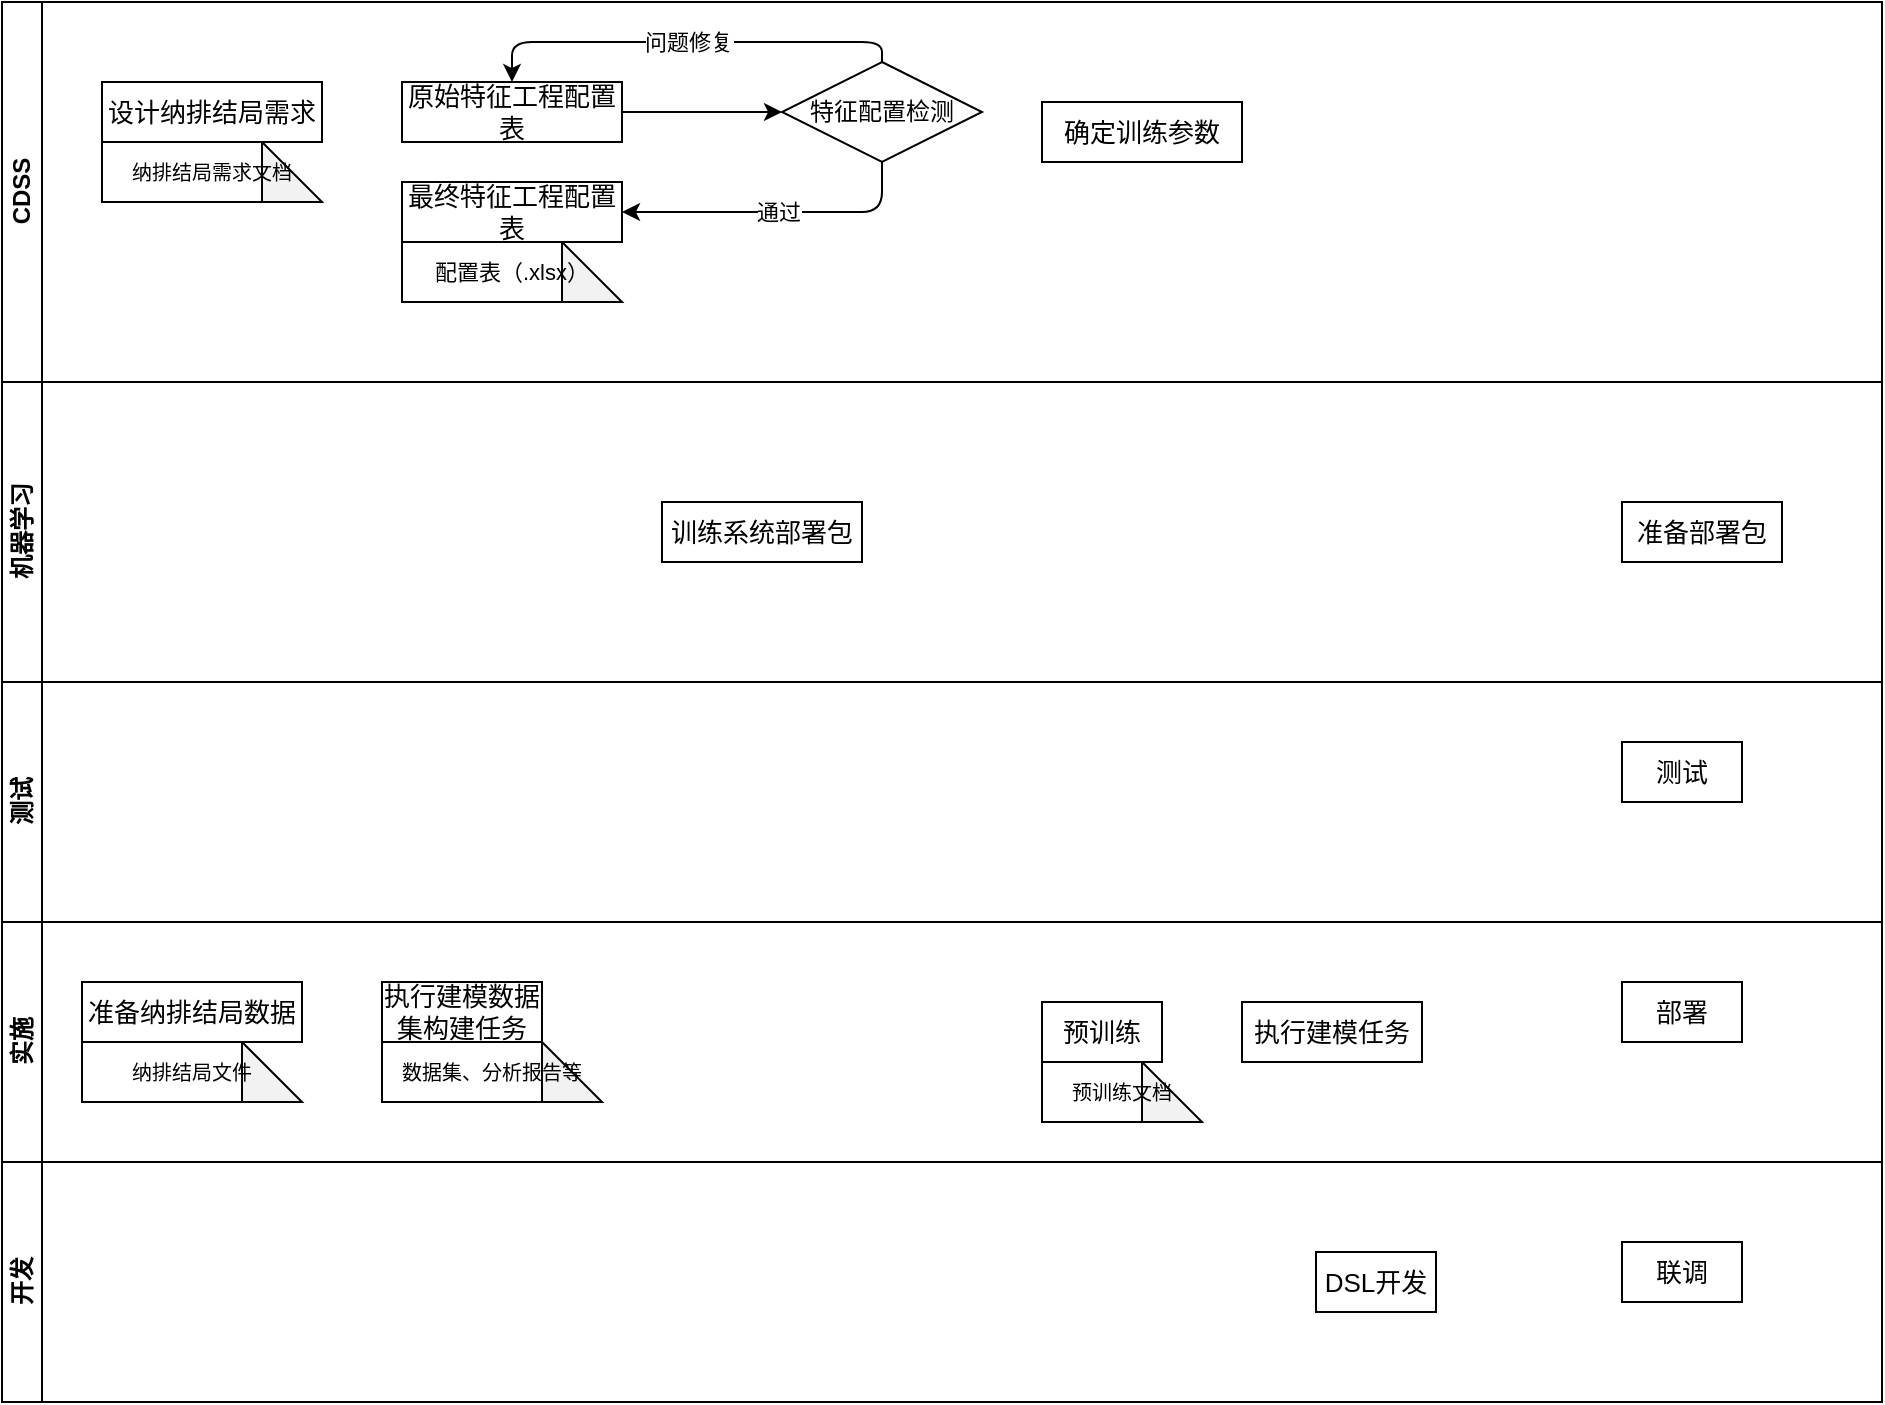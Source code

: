 <mxfile version="14.2.7" type="github">
  <diagram id="prtHgNgQTEPvFCAcTncT" name="Page-1">
    <mxGraphModel dx="1188" dy="662" grid="1" gridSize="10" guides="1" tooltips="1" connect="1" arrows="1" fold="1" page="1" pageScale="1" pageWidth="827" pageHeight="1169" math="0" shadow="0">
      <root>
        <mxCell id="0" />
        <mxCell id="1" parent="0" />
        <mxCell id="kcl3Uq8IHJ8QSEK5oFKa-61" value="开发" style="swimlane;html=1;startSize=20;horizontal=0;" vertex="1" parent="1">
          <mxGeometry x="110" y="850" width="940" height="120" as="geometry">
            <mxRectangle x="20" width="580" height="20" as="alternateBounds" />
          </mxGeometry>
        </mxCell>
        <mxCell id="kcl3Uq8IHJ8QSEK5oFKa-138" value="&lt;span style=&quot;font-size: 13px&quot;&gt;DSL开发&lt;/span&gt;" style="rounded=0;whiteSpace=wrap;html=1;fontFamily=Helvetica;fontSize=12;fontColor=#000000;align=center;" vertex="1" parent="kcl3Uq8IHJ8QSEK5oFKa-61">
          <mxGeometry x="657" y="45" width="60" height="30" as="geometry" />
        </mxCell>
        <mxCell id="kcl3Uq8IHJ8QSEK5oFKa-139" value="&lt;span style=&quot;font-size: 13px&quot;&gt;联调&lt;/span&gt;" style="rounded=0;whiteSpace=wrap;html=1;fontFamily=Helvetica;fontSize=12;fontColor=#000000;align=center;" vertex="1" parent="kcl3Uq8IHJ8QSEK5oFKa-61">
          <mxGeometry x="810" y="40" width="60" height="30" as="geometry" />
        </mxCell>
        <mxCell id="kcl3Uq8IHJ8QSEK5oFKa-94" value="实施" style="swimlane;html=1;startSize=20;horizontal=0;" vertex="1" parent="1">
          <mxGeometry x="110" y="730" width="940" height="120" as="geometry">
            <mxRectangle x="20" width="580" height="20" as="alternateBounds" />
          </mxGeometry>
        </mxCell>
        <mxCell id="kcl3Uq8IHJ8QSEK5oFKa-127" value="&lt;span style=&quot;font-size: 13px&quot;&gt;准备纳排结局数据&lt;/span&gt;" style="rounded=0;whiteSpace=wrap;html=1;fontFamily=Helvetica;fontSize=12;fontColor=#000000;align=center;" vertex="1" parent="kcl3Uq8IHJ8QSEK5oFKa-94">
          <mxGeometry x="40" y="30" width="110" height="30" as="geometry" />
        </mxCell>
        <mxCell id="kcl3Uq8IHJ8QSEK5oFKa-128" value="&lt;font style=&quot;font-size: 10px&quot;&gt;纳排结局文件&lt;/font&gt;" style="shape=note;whiteSpace=wrap;html=1;backgroundOutline=1;darkOpacity=0.05;" vertex="1" parent="kcl3Uq8IHJ8QSEK5oFKa-94">
          <mxGeometry x="40" y="60" width="110" height="30" as="geometry" />
        </mxCell>
        <mxCell id="kcl3Uq8IHJ8QSEK5oFKa-129" value="&lt;span style=&quot;font-size: 13px&quot;&gt;执行建模数据集构建任务&lt;/span&gt;" style="rounded=0;whiteSpace=wrap;html=1;fontFamily=Helvetica;fontSize=12;fontColor=#000000;align=center;" vertex="1" parent="kcl3Uq8IHJ8QSEK5oFKa-94">
          <mxGeometry x="190" y="30" width="80" height="30" as="geometry" />
        </mxCell>
        <mxCell id="kcl3Uq8IHJ8QSEK5oFKa-130" value="&lt;span style=&quot;font-size: 10px&quot;&gt;数据集、分析报告等&lt;br&gt;&lt;/span&gt;" style="shape=note;whiteSpace=wrap;html=1;backgroundOutline=1;darkOpacity=0.05;" vertex="1" parent="kcl3Uq8IHJ8QSEK5oFKa-94">
          <mxGeometry x="190" y="60" width="110" height="30" as="geometry" />
        </mxCell>
        <mxCell id="kcl3Uq8IHJ8QSEK5oFKa-132" value="&lt;span style=&quot;font-size: 13px&quot;&gt;执行建模任务&lt;/span&gt;" style="rounded=0;whiteSpace=wrap;html=1;fontFamily=Helvetica;fontSize=12;fontColor=#000000;align=center;" vertex="1" parent="kcl3Uq8IHJ8QSEK5oFKa-94">
          <mxGeometry x="620" y="40" width="90" height="30" as="geometry" />
        </mxCell>
        <mxCell id="kcl3Uq8IHJ8QSEK5oFKa-133" value="&lt;span style=&quot;font-size: 13px&quot;&gt;预训练&lt;/span&gt;" style="rounded=0;whiteSpace=wrap;html=1;fontFamily=Helvetica;fontSize=12;fontColor=#000000;align=center;" vertex="1" parent="kcl3Uq8IHJ8QSEK5oFKa-94">
          <mxGeometry x="520" y="40" width="60" height="30" as="geometry" />
        </mxCell>
        <mxCell id="kcl3Uq8IHJ8QSEK5oFKa-136" value="&lt;span style=&quot;font-size: 10px&quot;&gt;预训练文档&lt;br&gt;&lt;/span&gt;" style="shape=note;whiteSpace=wrap;html=1;backgroundOutline=1;darkOpacity=0.05;" vertex="1" parent="kcl3Uq8IHJ8QSEK5oFKa-94">
          <mxGeometry x="520" y="70" width="80" height="30" as="geometry" />
        </mxCell>
        <mxCell id="kcl3Uq8IHJ8QSEK5oFKa-140" value="&lt;span style=&quot;font-size: 13px&quot;&gt;部署&lt;/span&gt;" style="rounded=0;whiteSpace=wrap;html=1;fontFamily=Helvetica;fontSize=12;fontColor=#000000;align=center;" vertex="1" parent="kcl3Uq8IHJ8QSEK5oFKa-94">
          <mxGeometry x="810" y="30" width="60" height="30" as="geometry" />
        </mxCell>
        <mxCell id="kcl3Uq8IHJ8QSEK5oFKa-99" value="测试" style="swimlane;html=1;startSize=20;horizontal=0;" vertex="1" parent="1">
          <mxGeometry x="110" y="610" width="940" height="120" as="geometry">
            <mxRectangle x="20" width="580" height="20" as="alternateBounds" />
          </mxGeometry>
        </mxCell>
        <mxCell id="kcl3Uq8IHJ8QSEK5oFKa-141" value="&lt;span style=&quot;font-size: 13px&quot;&gt;测试&lt;/span&gt;" style="rounded=0;whiteSpace=wrap;html=1;fontFamily=Helvetica;fontSize=12;fontColor=#000000;align=center;" vertex="1" parent="kcl3Uq8IHJ8QSEK5oFKa-99">
          <mxGeometry x="810" y="30" width="60" height="30" as="geometry" />
        </mxCell>
        <mxCell id="kcl3Uq8IHJ8QSEK5oFKa-104" value="机器学习" style="swimlane;html=1;startSize=20;horizontal=0;" vertex="1" parent="1">
          <mxGeometry x="110" y="460" width="940" height="150" as="geometry">
            <mxRectangle x="20" width="580" height="20" as="alternateBounds" />
          </mxGeometry>
        </mxCell>
        <mxCell id="kcl3Uq8IHJ8QSEK5oFKa-131" value="&lt;span style=&quot;font-size: 13px&quot;&gt;准备部署包&lt;/span&gt;" style="rounded=0;whiteSpace=wrap;html=1;fontFamily=Helvetica;fontSize=12;fontColor=#000000;align=center;" vertex="1" parent="kcl3Uq8IHJ8QSEK5oFKa-104">
          <mxGeometry x="810" y="60" width="80" height="30" as="geometry" />
        </mxCell>
        <mxCell id="kcl3Uq8IHJ8QSEK5oFKa-135" value="&lt;span style=&quot;font-size: 13px&quot;&gt;训练系统部署包&lt;/span&gt;" style="rounded=0;whiteSpace=wrap;html=1;fontFamily=Helvetica;fontSize=12;fontColor=#000000;align=center;" vertex="1" parent="kcl3Uq8IHJ8QSEK5oFKa-104">
          <mxGeometry x="330" y="60" width="100" height="30" as="geometry" />
        </mxCell>
        <mxCell id="kcl3Uq8IHJ8QSEK5oFKa-109" value="CDSS" style="swimlane;html=1;startSize=20;horizontal=0;" vertex="1" parent="1">
          <mxGeometry x="110" y="270" width="940" height="190" as="geometry">
            <mxRectangle x="20" width="580" height="20" as="alternateBounds" />
          </mxGeometry>
        </mxCell>
        <mxCell id="kcl3Uq8IHJ8QSEK5oFKa-112" value="&lt;font style=&quot;font-size: 13px&quot;&gt;设计纳排结局需求&lt;/font&gt;" style="rounded=0;whiteSpace=wrap;html=1;fontFamily=Helvetica;fontSize=12;fontColor=#000000;align=center;" vertex="1" parent="kcl3Uq8IHJ8QSEK5oFKa-109">
          <mxGeometry x="50" y="40" width="110" height="30" as="geometry" />
        </mxCell>
        <mxCell id="kcl3Uq8IHJ8QSEK5oFKa-115" value="&lt;font style=&quot;font-size: 10px&quot;&gt;纳排结局需求文档&lt;/font&gt;" style="shape=note;whiteSpace=wrap;html=1;backgroundOutline=1;darkOpacity=0.05;" vertex="1" parent="kcl3Uq8IHJ8QSEK5oFKa-109">
          <mxGeometry x="50" y="70" width="110" height="30" as="geometry" />
        </mxCell>
        <mxCell id="kcl3Uq8IHJ8QSEK5oFKa-119" value="&lt;span style=&quot;font-size: 13px&quot;&gt;原始特征工程配置表&lt;/span&gt;" style="rounded=0;whiteSpace=wrap;html=1;fontFamily=Helvetica;fontSize=12;fontColor=#000000;align=center;" vertex="1" parent="kcl3Uq8IHJ8QSEK5oFKa-109">
          <mxGeometry x="200" y="40" width="110" height="30" as="geometry" />
        </mxCell>
        <mxCell id="kcl3Uq8IHJ8QSEK5oFKa-120" value="&lt;font style=&quot;font-size: 11px&quot;&gt;配置表（.xlsx）&lt;/font&gt;" style="shape=note;whiteSpace=wrap;html=1;backgroundOutline=1;darkOpacity=0.05;" vertex="1" parent="kcl3Uq8IHJ8QSEK5oFKa-109">
          <mxGeometry x="200" y="120" width="110" height="30" as="geometry" />
        </mxCell>
        <mxCell id="kcl3Uq8IHJ8QSEK5oFKa-121" value="特征配置检测" style="rhombus;whiteSpace=wrap;html=1;" vertex="1" parent="kcl3Uq8IHJ8QSEK5oFKa-109">
          <mxGeometry x="390" y="30" width="100" height="50" as="geometry" />
        </mxCell>
        <mxCell id="kcl3Uq8IHJ8QSEK5oFKa-122" value="" style="endArrow=classic;html=1;exitX=1;exitY=0.5;exitDx=0;exitDy=0;" edge="1" parent="kcl3Uq8IHJ8QSEK5oFKa-109" source="kcl3Uq8IHJ8QSEK5oFKa-119" target="kcl3Uq8IHJ8QSEK5oFKa-121">
          <mxGeometry width="50" height="50" relative="1" as="geometry">
            <mxPoint x="150" y="60" as="sourcePoint" />
            <mxPoint x="200" y="10" as="targetPoint" />
          </mxGeometry>
        </mxCell>
        <mxCell id="kcl3Uq8IHJ8QSEK5oFKa-123" value="问题修复" style="endArrow=classic;html=1;entryX=0.5;entryY=0;entryDx=0;entryDy=0;exitX=0.5;exitY=0;exitDx=0;exitDy=0;edgeStyle=orthogonalEdgeStyle;" edge="1" parent="kcl3Uq8IHJ8QSEK5oFKa-109" source="kcl3Uq8IHJ8QSEK5oFKa-121" target="kcl3Uq8IHJ8QSEK5oFKa-119">
          <mxGeometry width="50" height="50" relative="1" as="geometry">
            <mxPoint x="400" y="40" as="sourcePoint" />
            <mxPoint x="360" y="65.0" as="targetPoint" />
          </mxGeometry>
        </mxCell>
        <mxCell id="kcl3Uq8IHJ8QSEK5oFKa-126" value="&lt;span style=&quot;font-size: 13px&quot;&gt;最终特征工程配置表&lt;/span&gt;" style="rounded=0;whiteSpace=wrap;html=1;fontFamily=Helvetica;fontSize=12;fontColor=#000000;align=center;" vertex="1" parent="kcl3Uq8IHJ8QSEK5oFKa-109">
          <mxGeometry x="200" y="90" width="110" height="30" as="geometry" />
        </mxCell>
        <mxCell id="kcl3Uq8IHJ8QSEK5oFKa-125" value="通过" style="endArrow=classic;html=1;exitX=0.5;exitY=1;exitDx=0;exitDy=0;entryX=1;entryY=0.5;entryDx=0;entryDy=0;edgeStyle=orthogonalEdgeStyle;" edge="1" parent="kcl3Uq8IHJ8QSEK5oFKa-109" source="kcl3Uq8IHJ8QSEK5oFKa-121" target="kcl3Uq8IHJ8QSEK5oFKa-126">
          <mxGeometry width="50" height="50" relative="1" as="geometry">
            <mxPoint x="330" y="75.0" as="sourcePoint" />
            <mxPoint x="440" y="110" as="targetPoint" />
          </mxGeometry>
        </mxCell>
        <mxCell id="kcl3Uq8IHJ8QSEK5oFKa-137" value="&lt;span style=&quot;font-size: 13px&quot;&gt;确定训练参数&lt;/span&gt;" style="rounded=0;whiteSpace=wrap;html=1;fontFamily=Helvetica;fontSize=12;fontColor=#000000;align=center;" vertex="1" parent="kcl3Uq8IHJ8QSEK5oFKa-109">
          <mxGeometry x="520" y="50" width="100" height="30" as="geometry" />
        </mxCell>
      </root>
    </mxGraphModel>
  </diagram>
</mxfile>

